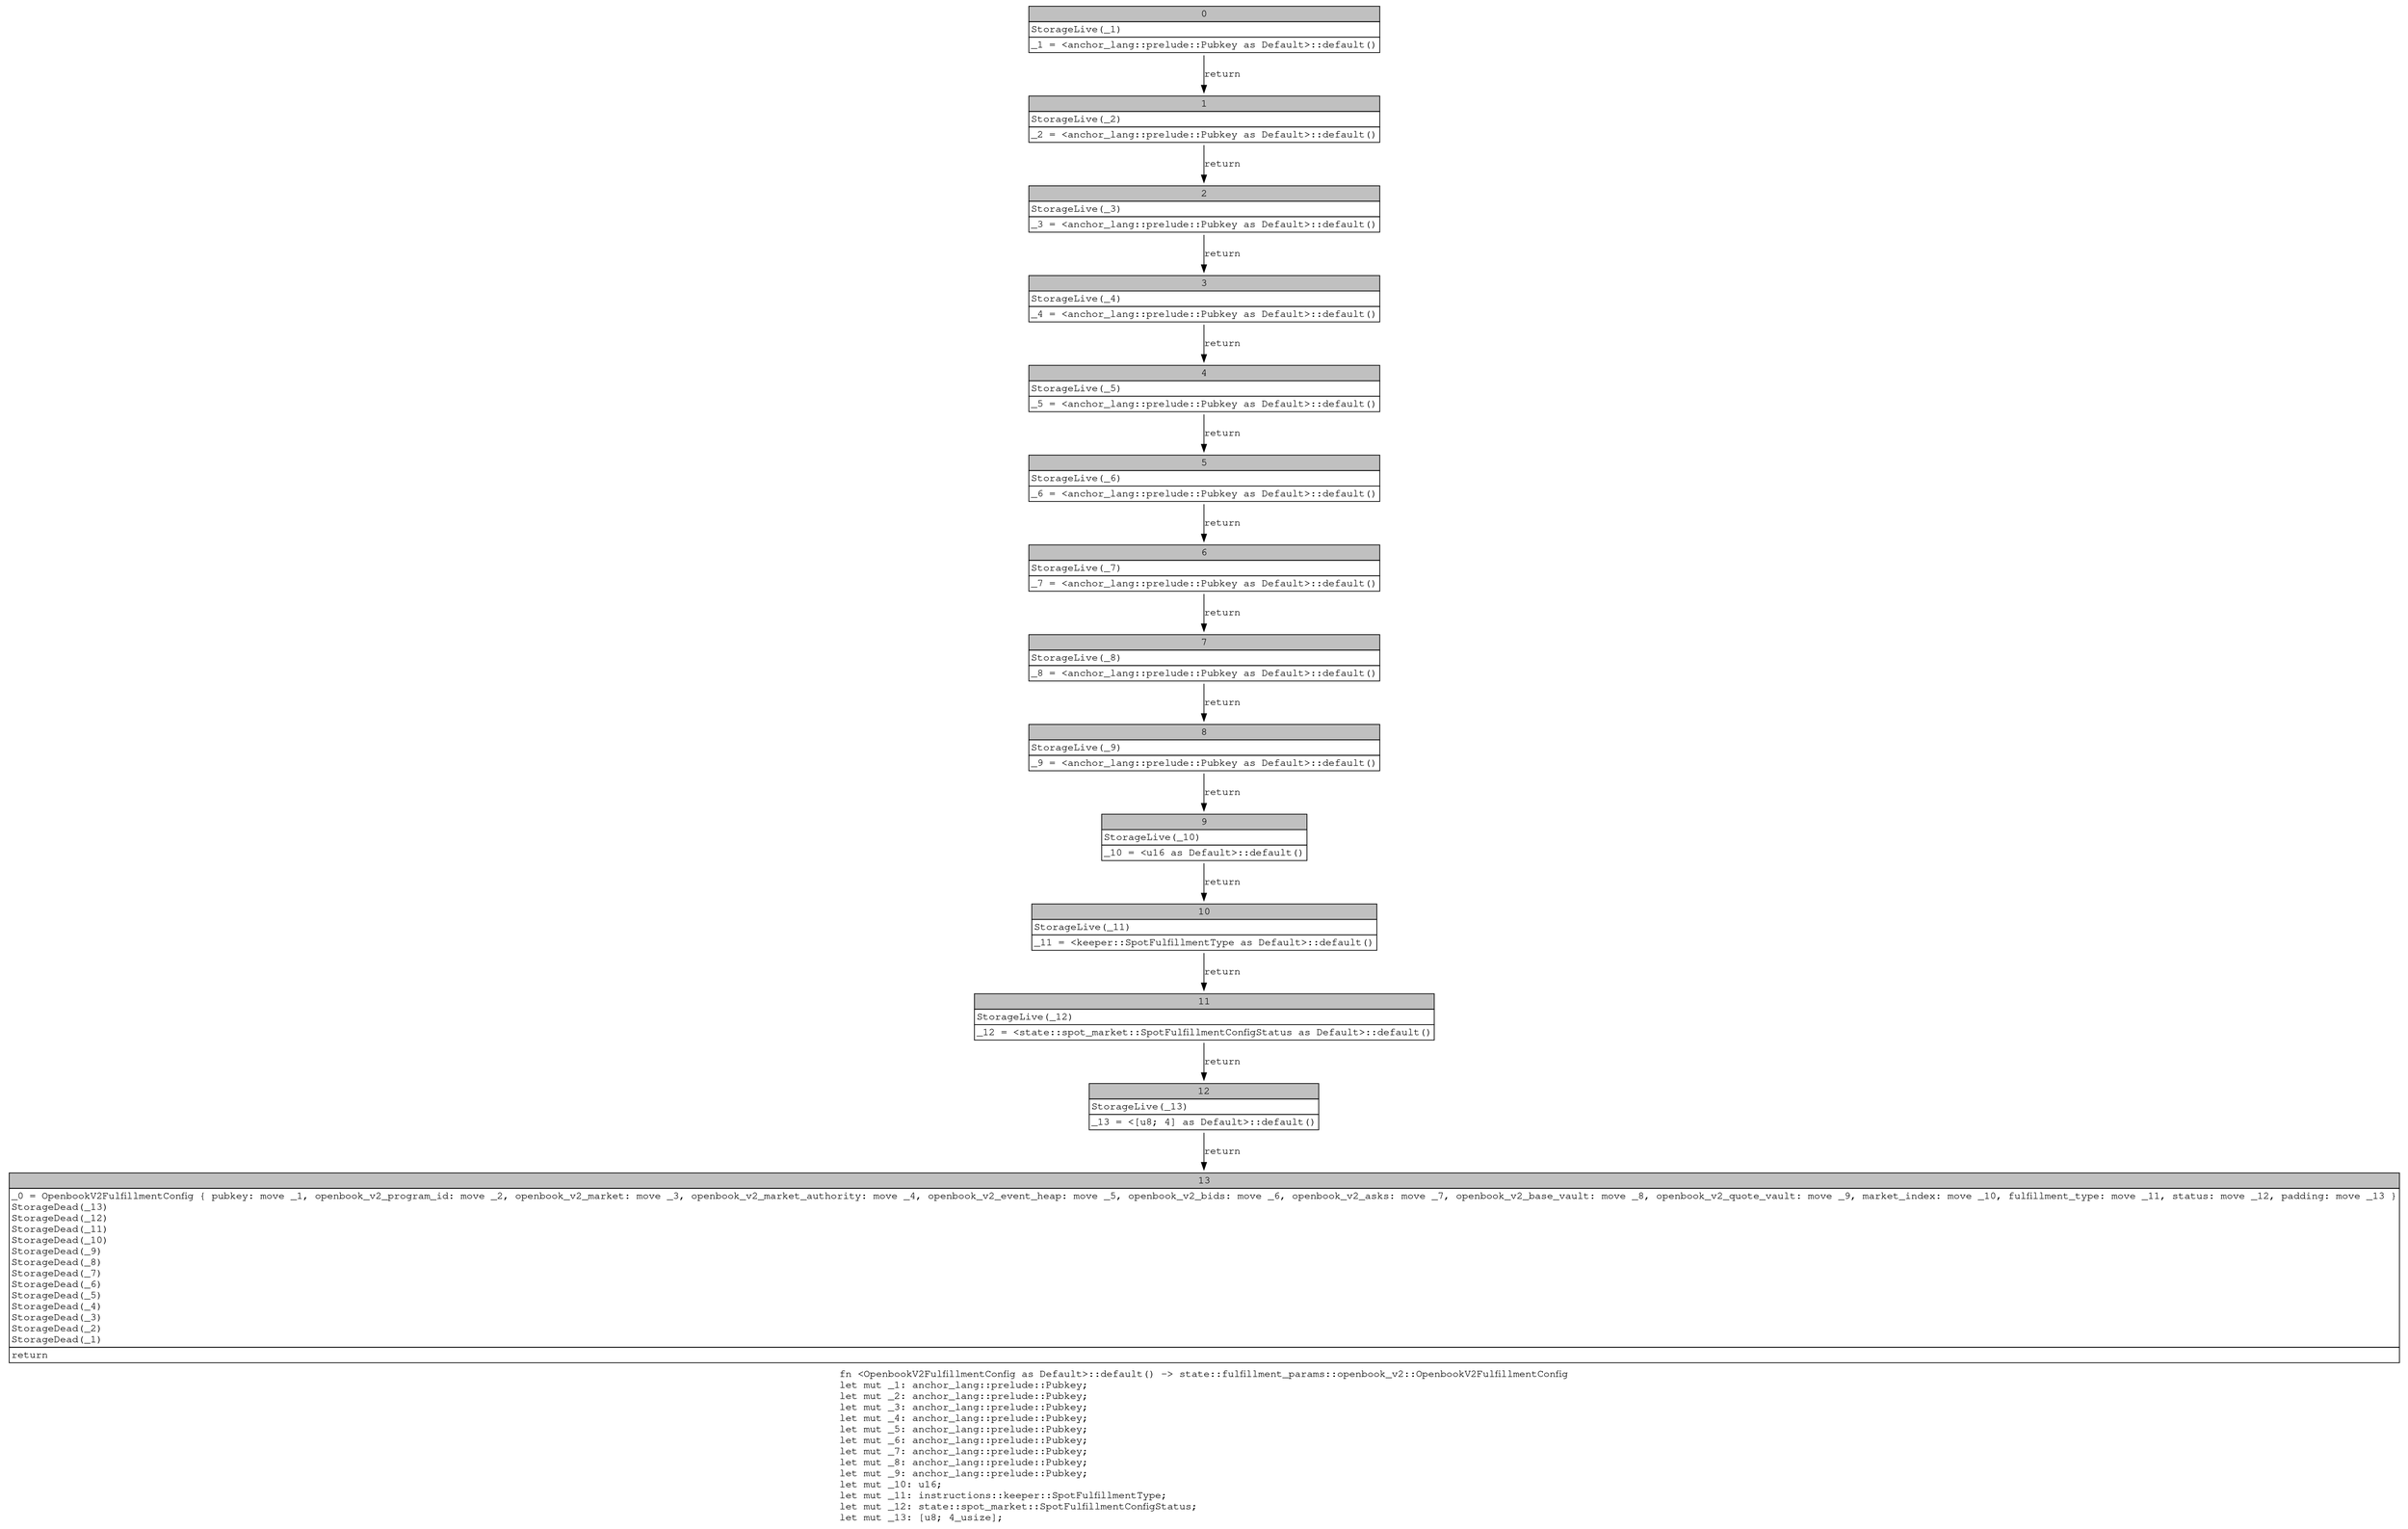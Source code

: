 digraph Mir_0_16230 {
    graph [fontname="Courier, monospace"];
    node [fontname="Courier, monospace"];
    edge [fontname="Courier, monospace"];
    label=<fn &lt;OpenbookV2FulfillmentConfig as Default&gt;::default() -&gt; state::fulfillment_params::openbook_v2::OpenbookV2FulfillmentConfig<br align="left"/>let mut _1: anchor_lang::prelude::Pubkey;<br align="left"/>let mut _2: anchor_lang::prelude::Pubkey;<br align="left"/>let mut _3: anchor_lang::prelude::Pubkey;<br align="left"/>let mut _4: anchor_lang::prelude::Pubkey;<br align="left"/>let mut _5: anchor_lang::prelude::Pubkey;<br align="left"/>let mut _6: anchor_lang::prelude::Pubkey;<br align="left"/>let mut _7: anchor_lang::prelude::Pubkey;<br align="left"/>let mut _8: anchor_lang::prelude::Pubkey;<br align="left"/>let mut _9: anchor_lang::prelude::Pubkey;<br align="left"/>let mut _10: u16;<br align="left"/>let mut _11: instructions::keeper::SpotFulfillmentType;<br align="left"/>let mut _12: state::spot_market::SpotFulfillmentConfigStatus;<br align="left"/>let mut _13: [u8; 4_usize];<br align="left"/>>;
    bb0__0_16230 [shape="none", label=<<table border="0" cellborder="1" cellspacing="0"><tr><td bgcolor="gray" align="center" colspan="1">0</td></tr><tr><td align="left" balign="left">StorageLive(_1)<br/></td></tr><tr><td align="left">_1 = &lt;anchor_lang::prelude::Pubkey as Default&gt;::default()</td></tr></table>>];
    bb1__0_16230 [shape="none", label=<<table border="0" cellborder="1" cellspacing="0"><tr><td bgcolor="gray" align="center" colspan="1">1</td></tr><tr><td align="left" balign="left">StorageLive(_2)<br/></td></tr><tr><td align="left">_2 = &lt;anchor_lang::prelude::Pubkey as Default&gt;::default()</td></tr></table>>];
    bb2__0_16230 [shape="none", label=<<table border="0" cellborder="1" cellspacing="0"><tr><td bgcolor="gray" align="center" colspan="1">2</td></tr><tr><td align="left" balign="left">StorageLive(_3)<br/></td></tr><tr><td align="left">_3 = &lt;anchor_lang::prelude::Pubkey as Default&gt;::default()</td></tr></table>>];
    bb3__0_16230 [shape="none", label=<<table border="0" cellborder="1" cellspacing="0"><tr><td bgcolor="gray" align="center" colspan="1">3</td></tr><tr><td align="left" balign="left">StorageLive(_4)<br/></td></tr><tr><td align="left">_4 = &lt;anchor_lang::prelude::Pubkey as Default&gt;::default()</td></tr></table>>];
    bb4__0_16230 [shape="none", label=<<table border="0" cellborder="1" cellspacing="0"><tr><td bgcolor="gray" align="center" colspan="1">4</td></tr><tr><td align="left" balign="left">StorageLive(_5)<br/></td></tr><tr><td align="left">_5 = &lt;anchor_lang::prelude::Pubkey as Default&gt;::default()</td></tr></table>>];
    bb5__0_16230 [shape="none", label=<<table border="0" cellborder="1" cellspacing="0"><tr><td bgcolor="gray" align="center" colspan="1">5</td></tr><tr><td align="left" balign="left">StorageLive(_6)<br/></td></tr><tr><td align="left">_6 = &lt;anchor_lang::prelude::Pubkey as Default&gt;::default()</td></tr></table>>];
    bb6__0_16230 [shape="none", label=<<table border="0" cellborder="1" cellspacing="0"><tr><td bgcolor="gray" align="center" colspan="1">6</td></tr><tr><td align="left" balign="left">StorageLive(_7)<br/></td></tr><tr><td align="left">_7 = &lt;anchor_lang::prelude::Pubkey as Default&gt;::default()</td></tr></table>>];
    bb7__0_16230 [shape="none", label=<<table border="0" cellborder="1" cellspacing="0"><tr><td bgcolor="gray" align="center" colspan="1">7</td></tr><tr><td align="left" balign="left">StorageLive(_8)<br/></td></tr><tr><td align="left">_8 = &lt;anchor_lang::prelude::Pubkey as Default&gt;::default()</td></tr></table>>];
    bb8__0_16230 [shape="none", label=<<table border="0" cellborder="1" cellspacing="0"><tr><td bgcolor="gray" align="center" colspan="1">8</td></tr><tr><td align="left" balign="left">StorageLive(_9)<br/></td></tr><tr><td align="left">_9 = &lt;anchor_lang::prelude::Pubkey as Default&gt;::default()</td></tr></table>>];
    bb9__0_16230 [shape="none", label=<<table border="0" cellborder="1" cellspacing="0"><tr><td bgcolor="gray" align="center" colspan="1">9</td></tr><tr><td align="left" balign="left">StorageLive(_10)<br/></td></tr><tr><td align="left">_10 = &lt;u16 as Default&gt;::default()</td></tr></table>>];
    bb10__0_16230 [shape="none", label=<<table border="0" cellborder="1" cellspacing="0"><tr><td bgcolor="gray" align="center" colspan="1">10</td></tr><tr><td align="left" balign="left">StorageLive(_11)<br/></td></tr><tr><td align="left">_11 = &lt;keeper::SpotFulfillmentType as Default&gt;::default()</td></tr></table>>];
    bb11__0_16230 [shape="none", label=<<table border="0" cellborder="1" cellspacing="0"><tr><td bgcolor="gray" align="center" colspan="1">11</td></tr><tr><td align="left" balign="left">StorageLive(_12)<br/></td></tr><tr><td align="left">_12 = &lt;state::spot_market::SpotFulfillmentConfigStatus as Default&gt;::default()</td></tr></table>>];
    bb12__0_16230 [shape="none", label=<<table border="0" cellborder="1" cellspacing="0"><tr><td bgcolor="gray" align="center" colspan="1">12</td></tr><tr><td align="left" balign="left">StorageLive(_13)<br/></td></tr><tr><td align="left">_13 = &lt;[u8; 4] as Default&gt;::default()</td></tr></table>>];
    bb13__0_16230 [shape="none", label=<<table border="0" cellborder="1" cellspacing="0"><tr><td bgcolor="gray" align="center" colspan="1">13</td></tr><tr><td align="left" balign="left">_0 = OpenbookV2FulfillmentConfig { pubkey: move _1, openbook_v2_program_id: move _2, openbook_v2_market: move _3, openbook_v2_market_authority: move _4, openbook_v2_event_heap: move _5, openbook_v2_bids: move _6, openbook_v2_asks: move _7, openbook_v2_base_vault: move _8, openbook_v2_quote_vault: move _9, market_index: move _10, fulfillment_type: move _11, status: move _12, padding: move _13 }<br/>StorageDead(_13)<br/>StorageDead(_12)<br/>StorageDead(_11)<br/>StorageDead(_10)<br/>StorageDead(_9)<br/>StorageDead(_8)<br/>StorageDead(_7)<br/>StorageDead(_6)<br/>StorageDead(_5)<br/>StorageDead(_4)<br/>StorageDead(_3)<br/>StorageDead(_2)<br/>StorageDead(_1)<br/></td></tr><tr><td align="left">return</td></tr></table>>];
    bb0__0_16230 -> bb1__0_16230 [label="return"];
    bb1__0_16230 -> bb2__0_16230 [label="return"];
    bb2__0_16230 -> bb3__0_16230 [label="return"];
    bb3__0_16230 -> bb4__0_16230 [label="return"];
    bb4__0_16230 -> bb5__0_16230 [label="return"];
    bb5__0_16230 -> bb6__0_16230 [label="return"];
    bb6__0_16230 -> bb7__0_16230 [label="return"];
    bb7__0_16230 -> bb8__0_16230 [label="return"];
    bb8__0_16230 -> bb9__0_16230 [label="return"];
    bb9__0_16230 -> bb10__0_16230 [label="return"];
    bb10__0_16230 -> bb11__0_16230 [label="return"];
    bb11__0_16230 -> bb12__0_16230 [label="return"];
    bb12__0_16230 -> bb13__0_16230 [label="return"];
}
